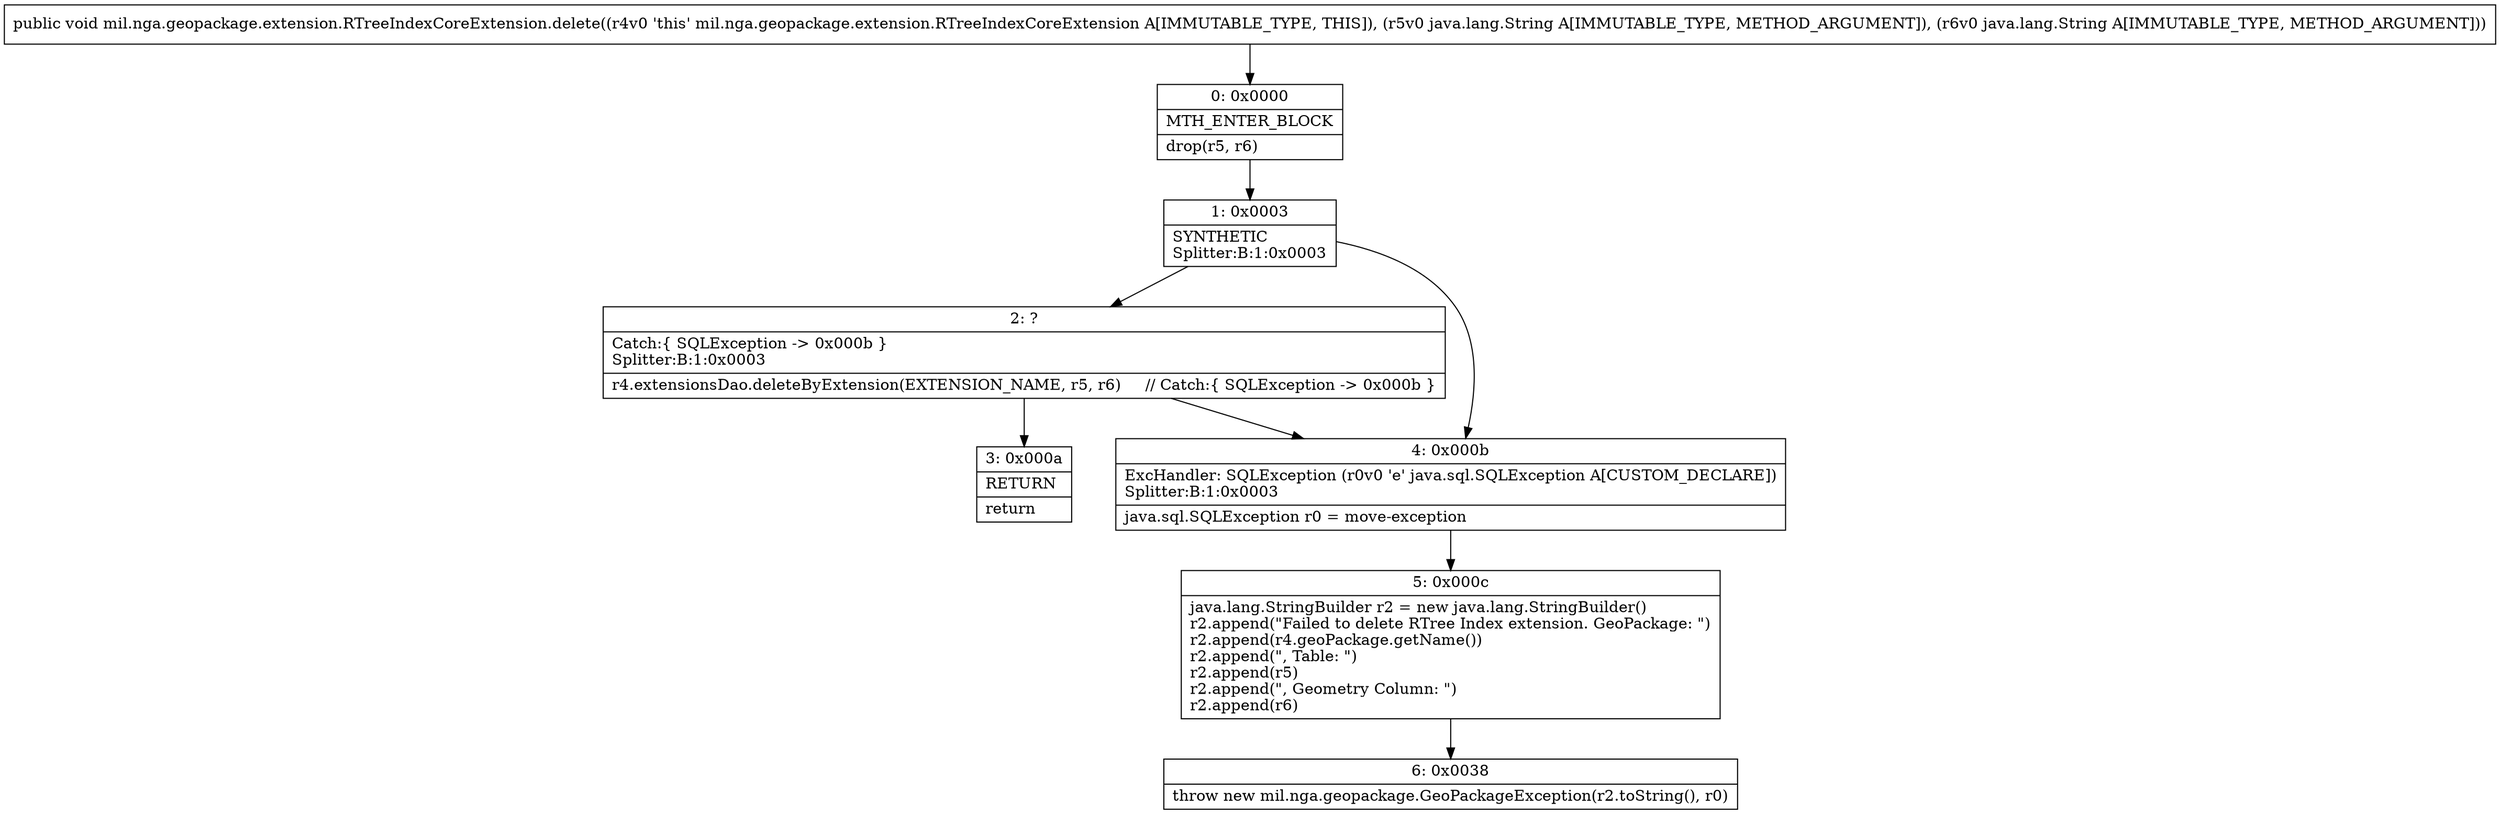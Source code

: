 digraph "CFG formil.nga.geopackage.extension.RTreeIndexCoreExtension.delete(Ljava\/lang\/String;Ljava\/lang\/String;)V" {
Node_0 [shape=record,label="{0\:\ 0x0000|MTH_ENTER_BLOCK\l|drop(r5, r6)\l}"];
Node_1 [shape=record,label="{1\:\ 0x0003|SYNTHETIC\lSplitter:B:1:0x0003\l}"];
Node_2 [shape=record,label="{2\:\ ?|Catch:\{ SQLException \-\> 0x000b \}\lSplitter:B:1:0x0003\l|r4.extensionsDao.deleteByExtension(EXTENSION_NAME, r5, r6)     \/\/ Catch:\{ SQLException \-\> 0x000b \}\l}"];
Node_3 [shape=record,label="{3\:\ 0x000a|RETURN\l|return\l}"];
Node_4 [shape=record,label="{4\:\ 0x000b|ExcHandler: SQLException (r0v0 'e' java.sql.SQLException A[CUSTOM_DECLARE])\lSplitter:B:1:0x0003\l|java.sql.SQLException r0 = move\-exception\l}"];
Node_5 [shape=record,label="{5\:\ 0x000c|java.lang.StringBuilder r2 = new java.lang.StringBuilder()\lr2.append(\"Failed to delete RTree Index extension. GeoPackage: \")\lr2.append(r4.geoPackage.getName())\lr2.append(\", Table: \")\lr2.append(r5)\lr2.append(\", Geometry Column: \")\lr2.append(r6)\l}"];
Node_6 [shape=record,label="{6\:\ 0x0038|throw new mil.nga.geopackage.GeoPackageException(r2.toString(), r0)\l}"];
MethodNode[shape=record,label="{public void mil.nga.geopackage.extension.RTreeIndexCoreExtension.delete((r4v0 'this' mil.nga.geopackage.extension.RTreeIndexCoreExtension A[IMMUTABLE_TYPE, THIS]), (r5v0 java.lang.String A[IMMUTABLE_TYPE, METHOD_ARGUMENT]), (r6v0 java.lang.String A[IMMUTABLE_TYPE, METHOD_ARGUMENT])) }"];
MethodNode -> Node_0;
Node_0 -> Node_1;
Node_1 -> Node_2;
Node_1 -> Node_4;
Node_2 -> Node_3;
Node_2 -> Node_4;
Node_4 -> Node_5;
Node_5 -> Node_6;
}

